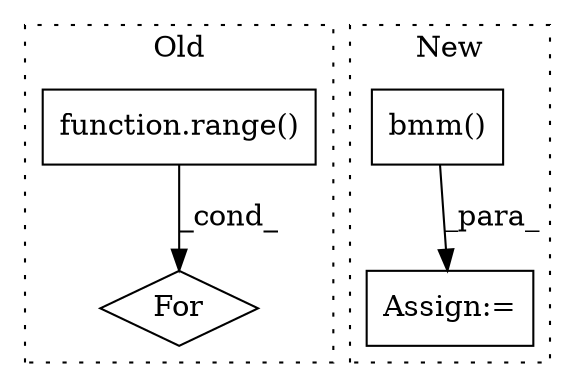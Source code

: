 digraph G {
subgraph cluster0 {
1 [label="function.range()" a="75" s="1252,1267" l="6,1" shape="box"];
3 [label="For" a="107" s="1243,1268" l="4,14" shape="diamond"];
label = "Old";
style="dotted";
}
subgraph cluster1 {
2 [label="bmm()" a="75" s="1535,1563" l="10,1" shape="box"];
4 [label="Assign:=" a="68" s="1532" l="3" shape="box"];
label = "New";
style="dotted";
}
1 -> 3 [label="_cond_"];
2 -> 4 [label="_para_"];
}